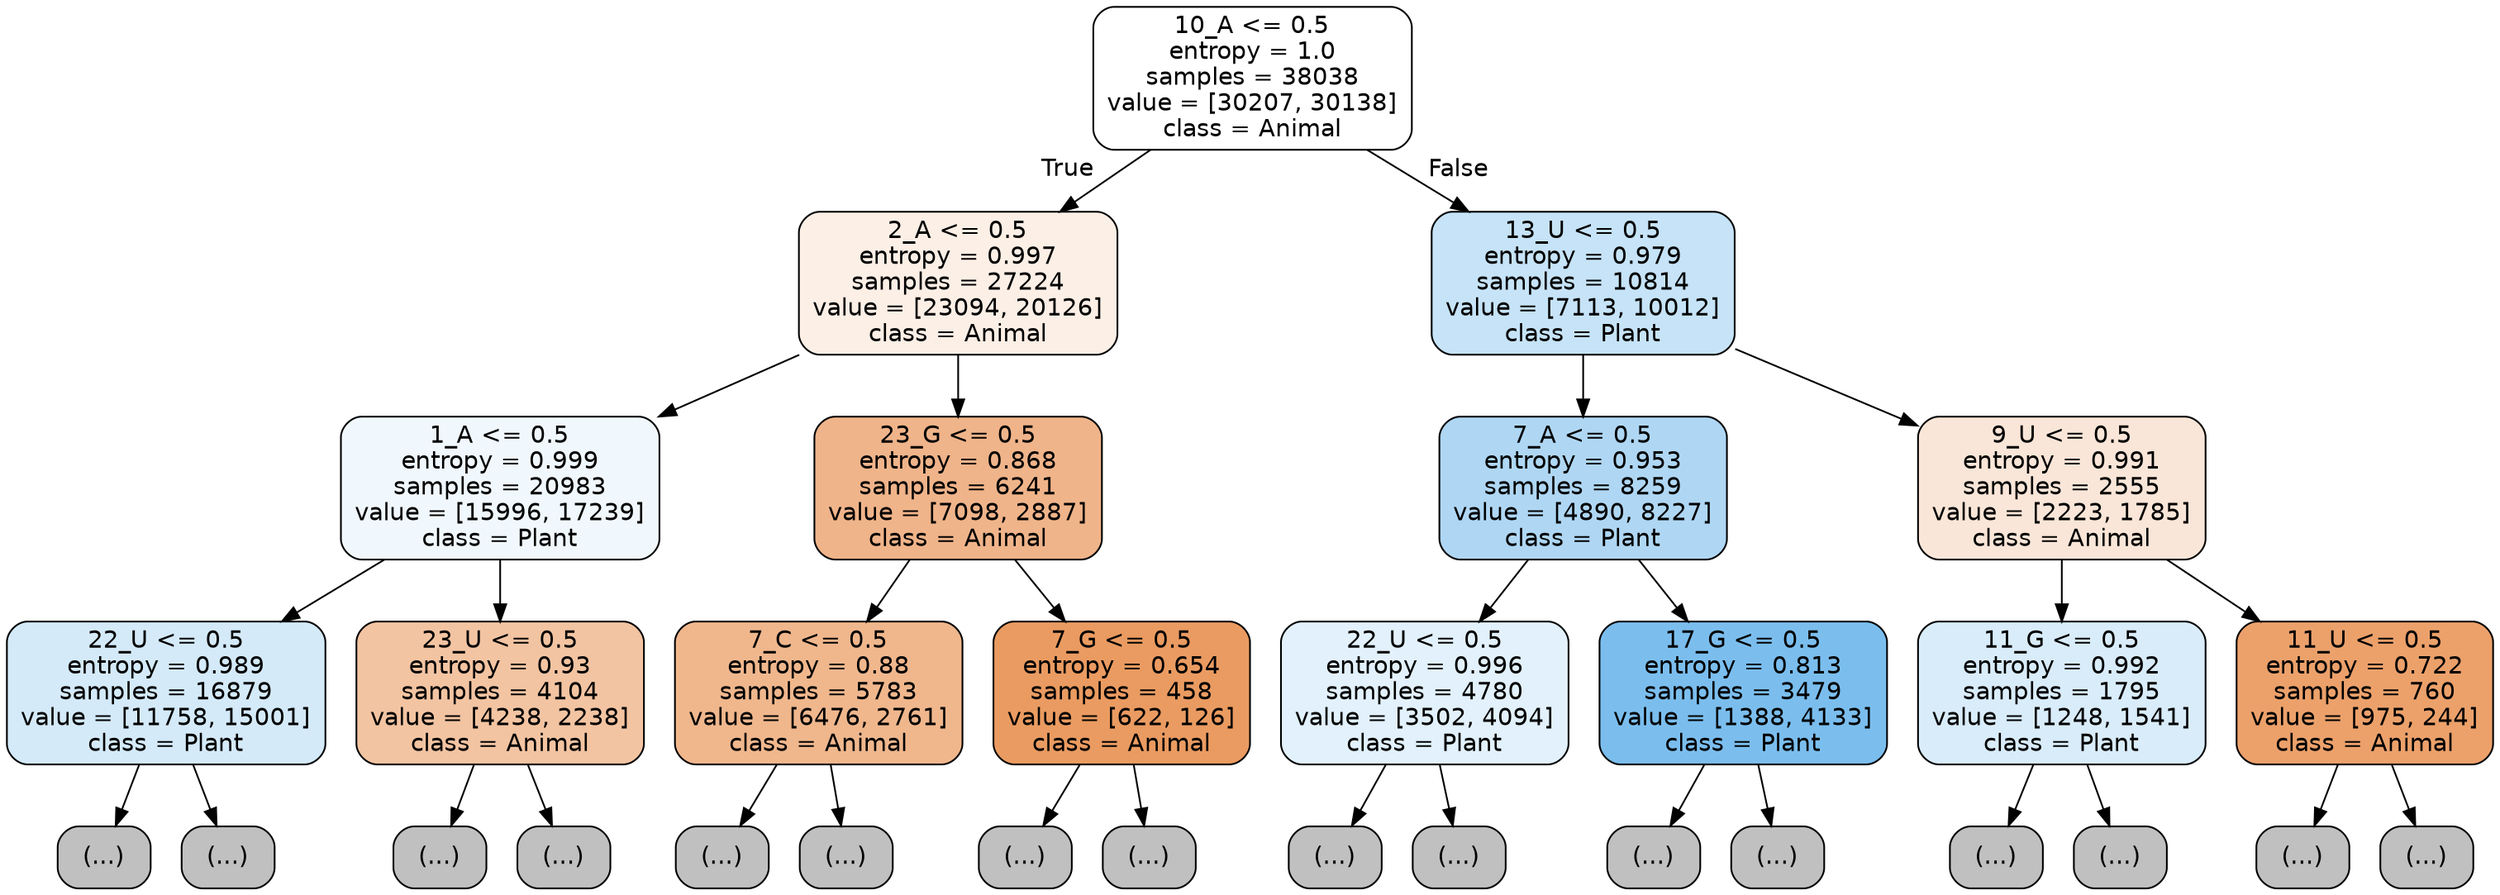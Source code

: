 digraph Tree {
node [shape=box, style="filled, rounded", color="black", fontname="helvetica"] ;
edge [fontname="helvetica"] ;
0 [label="10_A <= 0.5\nentropy = 1.0\nsamples = 38038\nvalue = [30207, 30138]\nclass = Animal", fillcolor="#ffffff"] ;
1 [label="2_A <= 0.5\nentropy = 0.997\nsamples = 27224\nvalue = [23094, 20126]\nclass = Animal", fillcolor="#fcefe6"] ;
0 -> 1 [labeldistance=2.5, labelangle=45, headlabel="True"] ;
2 [label="1_A <= 0.5\nentropy = 0.999\nsamples = 20983\nvalue = [15996, 17239]\nclass = Plant", fillcolor="#f1f8fd"] ;
1 -> 2 ;
3 [label="22_U <= 0.5\nentropy = 0.989\nsamples = 16879\nvalue = [11758, 15001]\nclass = Plant", fillcolor="#d4eaf9"] ;
2 -> 3 ;
4 [label="(...)", fillcolor="#C0C0C0"] ;
3 -> 4 ;
6731 [label="(...)", fillcolor="#C0C0C0"] ;
3 -> 6731 ;
7648 [label="23_U <= 0.5\nentropy = 0.93\nsamples = 4104\nvalue = [4238, 2238]\nclass = Animal", fillcolor="#f3c4a2"] ;
2 -> 7648 ;
7649 [label="(...)", fillcolor="#C0C0C0"] ;
7648 -> 7649 ;
9842 [label="(...)", fillcolor="#C0C0C0"] ;
7648 -> 9842 ;
9957 [label="23_G <= 0.5\nentropy = 0.868\nsamples = 6241\nvalue = [7098, 2887]\nclass = Animal", fillcolor="#f0b48a"] ;
1 -> 9957 ;
9958 [label="7_C <= 0.5\nentropy = 0.88\nsamples = 5783\nvalue = [6476, 2761]\nclass = Animal", fillcolor="#f0b78d"] ;
9957 -> 9958 ;
9959 [label="(...)", fillcolor="#C0C0C0"] ;
9958 -> 9959 ;
12232 [label="(...)", fillcolor="#C0C0C0"] ;
9958 -> 12232 ;
12825 [label="7_G <= 0.5\nentropy = 0.654\nsamples = 458\nvalue = [622, 126]\nclass = Animal", fillcolor="#ea9b61"] ;
9957 -> 12825 ;
12826 [label="(...)", fillcolor="#C0C0C0"] ;
12825 -> 12826 ;
12957 [label="(...)", fillcolor="#C0C0C0"] ;
12825 -> 12957 ;
12984 [label="13_U <= 0.5\nentropy = 0.979\nsamples = 10814\nvalue = [7113, 10012]\nclass = Plant", fillcolor="#c6e3f7"] ;
0 -> 12984 [labeldistance=2.5, labelangle=-45, headlabel="False"] ;
12985 [label="7_A <= 0.5\nentropy = 0.953\nsamples = 8259\nvalue = [4890, 8227]\nclass = Plant", fillcolor="#afd7f4"] ;
12984 -> 12985 ;
12986 [label="22_U <= 0.5\nentropy = 0.996\nsamples = 4780\nvalue = [3502, 4094]\nclass = Plant", fillcolor="#e2f1fb"] ;
12985 -> 12986 ;
12987 [label="(...)", fillcolor="#C0C0C0"] ;
12986 -> 12987 ;
14778 [label="(...)", fillcolor="#C0C0C0"] ;
12986 -> 14778 ;
15023 [label="17_G <= 0.5\nentropy = 0.813\nsamples = 3479\nvalue = [1388, 4133]\nclass = Plant", fillcolor="#7bbeee"] ;
12985 -> 15023 ;
15024 [label="(...)", fillcolor="#C0C0C0"] ;
15023 -> 15024 ;
15617 [label="(...)", fillcolor="#C0C0C0"] ;
15023 -> 15617 ;
15856 [label="9_U <= 0.5\nentropy = 0.991\nsamples = 2555\nvalue = [2223, 1785]\nclass = Animal", fillcolor="#fae6d8"] ;
12984 -> 15856 ;
15857 [label="11_G <= 0.5\nentropy = 0.992\nsamples = 1795\nvalue = [1248, 1541]\nclass = Plant", fillcolor="#d9ecfa"] ;
15856 -> 15857 ;
15858 [label="(...)", fillcolor="#C0C0C0"] ;
15857 -> 15858 ;
16569 [label="(...)", fillcolor="#C0C0C0"] ;
15857 -> 16569 ;
16828 [label="11_U <= 0.5\nentropy = 0.722\nsamples = 760\nvalue = [975, 244]\nclass = Animal", fillcolor="#eca16b"] ;
15856 -> 16828 ;
16829 [label="(...)", fillcolor="#C0C0C0"] ;
16828 -> 16829 ;
17028 [label="(...)", fillcolor="#C0C0C0"] ;
16828 -> 17028 ;
}